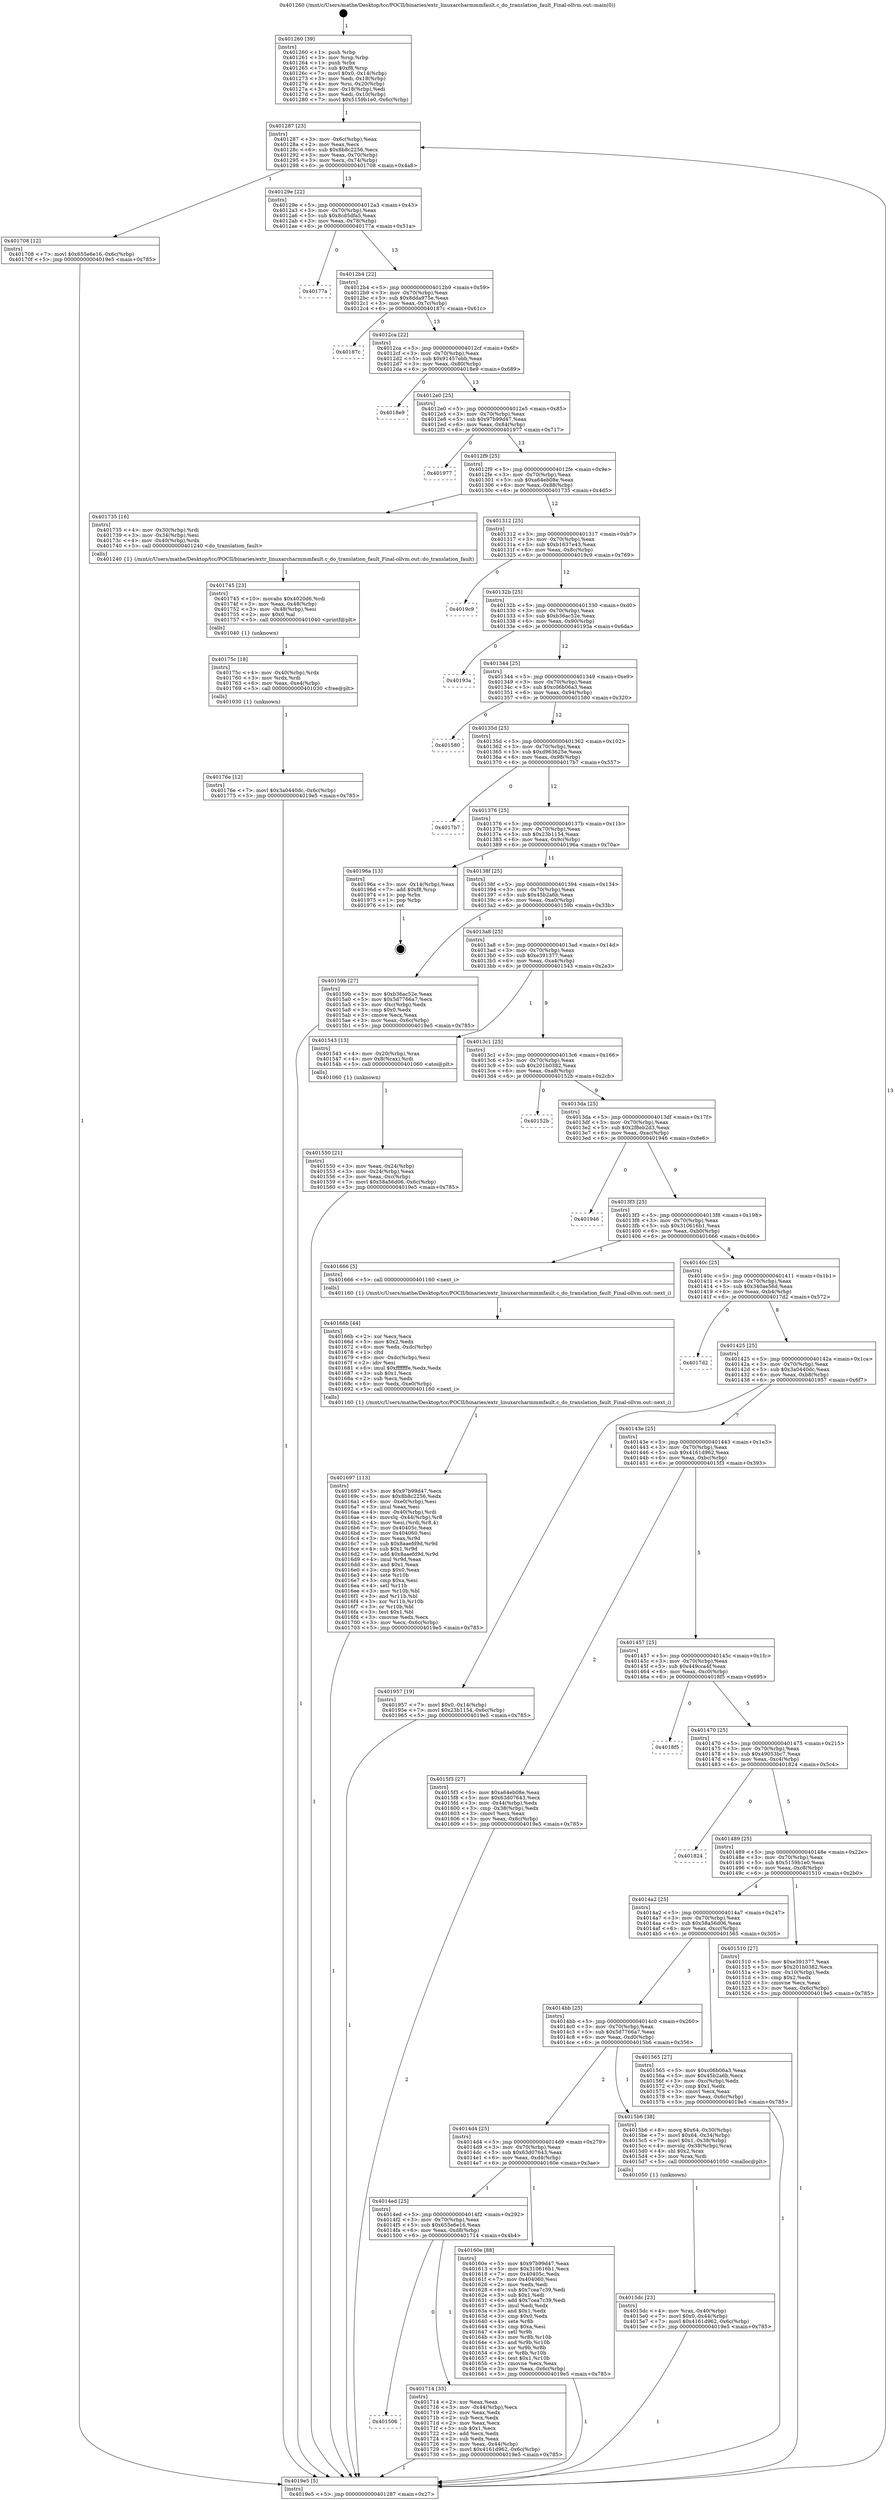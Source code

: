 digraph "0x401260" {
  label = "0x401260 (/mnt/c/Users/mathe/Desktop/tcc/POCII/binaries/extr_linuxarcharmmmfault.c_do_translation_fault_Final-ollvm.out::main(0))"
  labelloc = "t"
  node[shape=record]

  Entry [label="",width=0.3,height=0.3,shape=circle,fillcolor=black,style=filled]
  "0x401287" [label="{
     0x401287 [23]\l
     | [instrs]\l
     &nbsp;&nbsp;0x401287 \<+3\>: mov -0x6c(%rbp),%eax\l
     &nbsp;&nbsp;0x40128a \<+2\>: mov %eax,%ecx\l
     &nbsp;&nbsp;0x40128c \<+6\>: sub $0x8b8c2256,%ecx\l
     &nbsp;&nbsp;0x401292 \<+3\>: mov %eax,-0x70(%rbp)\l
     &nbsp;&nbsp;0x401295 \<+3\>: mov %ecx,-0x74(%rbp)\l
     &nbsp;&nbsp;0x401298 \<+6\>: je 0000000000401708 \<main+0x4a8\>\l
  }"]
  "0x401708" [label="{
     0x401708 [12]\l
     | [instrs]\l
     &nbsp;&nbsp;0x401708 \<+7\>: movl $0x655e6e16,-0x6c(%rbp)\l
     &nbsp;&nbsp;0x40170f \<+5\>: jmp 00000000004019e5 \<main+0x785\>\l
  }"]
  "0x40129e" [label="{
     0x40129e [22]\l
     | [instrs]\l
     &nbsp;&nbsp;0x40129e \<+5\>: jmp 00000000004012a3 \<main+0x43\>\l
     &nbsp;&nbsp;0x4012a3 \<+3\>: mov -0x70(%rbp),%eax\l
     &nbsp;&nbsp;0x4012a6 \<+5\>: sub $0x8cd5dfa5,%eax\l
     &nbsp;&nbsp;0x4012ab \<+3\>: mov %eax,-0x78(%rbp)\l
     &nbsp;&nbsp;0x4012ae \<+6\>: je 000000000040177a \<main+0x51a\>\l
  }"]
  Exit [label="",width=0.3,height=0.3,shape=circle,fillcolor=black,style=filled,peripheries=2]
  "0x40177a" [label="{
     0x40177a\l
  }", style=dashed]
  "0x4012b4" [label="{
     0x4012b4 [22]\l
     | [instrs]\l
     &nbsp;&nbsp;0x4012b4 \<+5\>: jmp 00000000004012b9 \<main+0x59\>\l
     &nbsp;&nbsp;0x4012b9 \<+3\>: mov -0x70(%rbp),%eax\l
     &nbsp;&nbsp;0x4012bc \<+5\>: sub $0x8dda975e,%eax\l
     &nbsp;&nbsp;0x4012c1 \<+3\>: mov %eax,-0x7c(%rbp)\l
     &nbsp;&nbsp;0x4012c4 \<+6\>: je 000000000040187c \<main+0x61c\>\l
  }"]
  "0x40176e" [label="{
     0x40176e [12]\l
     | [instrs]\l
     &nbsp;&nbsp;0x40176e \<+7\>: movl $0x3a0440dc,-0x6c(%rbp)\l
     &nbsp;&nbsp;0x401775 \<+5\>: jmp 00000000004019e5 \<main+0x785\>\l
  }"]
  "0x40187c" [label="{
     0x40187c\l
  }", style=dashed]
  "0x4012ca" [label="{
     0x4012ca [22]\l
     | [instrs]\l
     &nbsp;&nbsp;0x4012ca \<+5\>: jmp 00000000004012cf \<main+0x6f\>\l
     &nbsp;&nbsp;0x4012cf \<+3\>: mov -0x70(%rbp),%eax\l
     &nbsp;&nbsp;0x4012d2 \<+5\>: sub $0x91457ebb,%eax\l
     &nbsp;&nbsp;0x4012d7 \<+3\>: mov %eax,-0x80(%rbp)\l
     &nbsp;&nbsp;0x4012da \<+6\>: je 00000000004018e9 \<main+0x689\>\l
  }"]
  "0x40175c" [label="{
     0x40175c [18]\l
     | [instrs]\l
     &nbsp;&nbsp;0x40175c \<+4\>: mov -0x40(%rbp),%rdx\l
     &nbsp;&nbsp;0x401760 \<+3\>: mov %rdx,%rdi\l
     &nbsp;&nbsp;0x401763 \<+6\>: mov %eax,-0xe4(%rbp)\l
     &nbsp;&nbsp;0x401769 \<+5\>: call 0000000000401030 \<free@plt\>\l
     | [calls]\l
     &nbsp;&nbsp;0x401030 \{1\} (unknown)\l
  }"]
  "0x4018e9" [label="{
     0x4018e9\l
  }", style=dashed]
  "0x4012e0" [label="{
     0x4012e0 [25]\l
     | [instrs]\l
     &nbsp;&nbsp;0x4012e0 \<+5\>: jmp 00000000004012e5 \<main+0x85\>\l
     &nbsp;&nbsp;0x4012e5 \<+3\>: mov -0x70(%rbp),%eax\l
     &nbsp;&nbsp;0x4012e8 \<+5\>: sub $0x97b99d47,%eax\l
     &nbsp;&nbsp;0x4012ed \<+6\>: mov %eax,-0x84(%rbp)\l
     &nbsp;&nbsp;0x4012f3 \<+6\>: je 0000000000401977 \<main+0x717\>\l
  }"]
  "0x401745" [label="{
     0x401745 [23]\l
     | [instrs]\l
     &nbsp;&nbsp;0x401745 \<+10\>: movabs $0x4020d6,%rdi\l
     &nbsp;&nbsp;0x40174f \<+3\>: mov %eax,-0x48(%rbp)\l
     &nbsp;&nbsp;0x401752 \<+3\>: mov -0x48(%rbp),%esi\l
     &nbsp;&nbsp;0x401755 \<+2\>: mov $0x0,%al\l
     &nbsp;&nbsp;0x401757 \<+5\>: call 0000000000401040 \<printf@plt\>\l
     | [calls]\l
     &nbsp;&nbsp;0x401040 \{1\} (unknown)\l
  }"]
  "0x401977" [label="{
     0x401977\l
  }", style=dashed]
  "0x4012f9" [label="{
     0x4012f9 [25]\l
     | [instrs]\l
     &nbsp;&nbsp;0x4012f9 \<+5\>: jmp 00000000004012fe \<main+0x9e\>\l
     &nbsp;&nbsp;0x4012fe \<+3\>: mov -0x70(%rbp),%eax\l
     &nbsp;&nbsp;0x401301 \<+5\>: sub $0xa64eb08e,%eax\l
     &nbsp;&nbsp;0x401306 \<+6\>: mov %eax,-0x88(%rbp)\l
     &nbsp;&nbsp;0x40130c \<+6\>: je 0000000000401735 \<main+0x4d5\>\l
  }"]
  "0x401506" [label="{
     0x401506\l
  }", style=dashed]
  "0x401735" [label="{
     0x401735 [16]\l
     | [instrs]\l
     &nbsp;&nbsp;0x401735 \<+4\>: mov -0x30(%rbp),%rdi\l
     &nbsp;&nbsp;0x401739 \<+3\>: mov -0x34(%rbp),%esi\l
     &nbsp;&nbsp;0x40173c \<+4\>: mov -0x40(%rbp),%rdx\l
     &nbsp;&nbsp;0x401740 \<+5\>: call 0000000000401240 \<do_translation_fault\>\l
     | [calls]\l
     &nbsp;&nbsp;0x401240 \{1\} (/mnt/c/Users/mathe/Desktop/tcc/POCII/binaries/extr_linuxarcharmmmfault.c_do_translation_fault_Final-ollvm.out::do_translation_fault)\l
  }"]
  "0x401312" [label="{
     0x401312 [25]\l
     | [instrs]\l
     &nbsp;&nbsp;0x401312 \<+5\>: jmp 0000000000401317 \<main+0xb7\>\l
     &nbsp;&nbsp;0x401317 \<+3\>: mov -0x70(%rbp),%eax\l
     &nbsp;&nbsp;0x40131a \<+5\>: sub $0xb1637e43,%eax\l
     &nbsp;&nbsp;0x40131f \<+6\>: mov %eax,-0x8c(%rbp)\l
     &nbsp;&nbsp;0x401325 \<+6\>: je 00000000004019c9 \<main+0x769\>\l
  }"]
  "0x401714" [label="{
     0x401714 [33]\l
     | [instrs]\l
     &nbsp;&nbsp;0x401714 \<+2\>: xor %eax,%eax\l
     &nbsp;&nbsp;0x401716 \<+3\>: mov -0x44(%rbp),%ecx\l
     &nbsp;&nbsp;0x401719 \<+2\>: mov %eax,%edx\l
     &nbsp;&nbsp;0x40171b \<+2\>: sub %ecx,%edx\l
     &nbsp;&nbsp;0x40171d \<+2\>: mov %eax,%ecx\l
     &nbsp;&nbsp;0x40171f \<+3\>: sub $0x1,%ecx\l
     &nbsp;&nbsp;0x401722 \<+2\>: add %ecx,%edx\l
     &nbsp;&nbsp;0x401724 \<+2\>: sub %edx,%eax\l
     &nbsp;&nbsp;0x401726 \<+3\>: mov %eax,-0x44(%rbp)\l
     &nbsp;&nbsp;0x401729 \<+7\>: movl $0x4161d962,-0x6c(%rbp)\l
     &nbsp;&nbsp;0x401730 \<+5\>: jmp 00000000004019e5 \<main+0x785\>\l
  }"]
  "0x4019c9" [label="{
     0x4019c9\l
  }", style=dashed]
  "0x40132b" [label="{
     0x40132b [25]\l
     | [instrs]\l
     &nbsp;&nbsp;0x40132b \<+5\>: jmp 0000000000401330 \<main+0xd0\>\l
     &nbsp;&nbsp;0x401330 \<+3\>: mov -0x70(%rbp),%eax\l
     &nbsp;&nbsp;0x401333 \<+5\>: sub $0xb36ac52e,%eax\l
     &nbsp;&nbsp;0x401338 \<+6\>: mov %eax,-0x90(%rbp)\l
     &nbsp;&nbsp;0x40133e \<+6\>: je 000000000040193a \<main+0x6da\>\l
  }"]
  "0x401697" [label="{
     0x401697 [113]\l
     | [instrs]\l
     &nbsp;&nbsp;0x401697 \<+5\>: mov $0x97b99d47,%ecx\l
     &nbsp;&nbsp;0x40169c \<+5\>: mov $0x8b8c2256,%edx\l
     &nbsp;&nbsp;0x4016a1 \<+6\>: mov -0xe0(%rbp),%esi\l
     &nbsp;&nbsp;0x4016a7 \<+3\>: imul %eax,%esi\l
     &nbsp;&nbsp;0x4016aa \<+4\>: mov -0x40(%rbp),%rdi\l
     &nbsp;&nbsp;0x4016ae \<+4\>: movslq -0x44(%rbp),%r8\l
     &nbsp;&nbsp;0x4016b2 \<+4\>: mov %esi,(%rdi,%r8,4)\l
     &nbsp;&nbsp;0x4016b6 \<+7\>: mov 0x40405c,%eax\l
     &nbsp;&nbsp;0x4016bd \<+7\>: mov 0x404060,%esi\l
     &nbsp;&nbsp;0x4016c4 \<+3\>: mov %eax,%r9d\l
     &nbsp;&nbsp;0x4016c7 \<+7\>: sub $0x8aaefd9d,%r9d\l
     &nbsp;&nbsp;0x4016ce \<+4\>: sub $0x1,%r9d\l
     &nbsp;&nbsp;0x4016d2 \<+7\>: add $0x8aaefd9d,%r9d\l
     &nbsp;&nbsp;0x4016d9 \<+4\>: imul %r9d,%eax\l
     &nbsp;&nbsp;0x4016dd \<+3\>: and $0x1,%eax\l
     &nbsp;&nbsp;0x4016e0 \<+3\>: cmp $0x0,%eax\l
     &nbsp;&nbsp;0x4016e3 \<+4\>: sete %r10b\l
     &nbsp;&nbsp;0x4016e7 \<+3\>: cmp $0xa,%esi\l
     &nbsp;&nbsp;0x4016ea \<+4\>: setl %r11b\l
     &nbsp;&nbsp;0x4016ee \<+3\>: mov %r10b,%bl\l
     &nbsp;&nbsp;0x4016f1 \<+3\>: and %r11b,%bl\l
     &nbsp;&nbsp;0x4016f4 \<+3\>: xor %r11b,%r10b\l
     &nbsp;&nbsp;0x4016f7 \<+3\>: or %r10b,%bl\l
     &nbsp;&nbsp;0x4016fa \<+3\>: test $0x1,%bl\l
     &nbsp;&nbsp;0x4016fd \<+3\>: cmovne %edx,%ecx\l
     &nbsp;&nbsp;0x401700 \<+3\>: mov %ecx,-0x6c(%rbp)\l
     &nbsp;&nbsp;0x401703 \<+5\>: jmp 00000000004019e5 \<main+0x785\>\l
  }"]
  "0x40193a" [label="{
     0x40193a\l
  }", style=dashed]
  "0x401344" [label="{
     0x401344 [25]\l
     | [instrs]\l
     &nbsp;&nbsp;0x401344 \<+5\>: jmp 0000000000401349 \<main+0xe9\>\l
     &nbsp;&nbsp;0x401349 \<+3\>: mov -0x70(%rbp),%eax\l
     &nbsp;&nbsp;0x40134c \<+5\>: sub $0xc06b06a3,%eax\l
     &nbsp;&nbsp;0x401351 \<+6\>: mov %eax,-0x94(%rbp)\l
     &nbsp;&nbsp;0x401357 \<+6\>: je 0000000000401580 \<main+0x320\>\l
  }"]
  "0x40166b" [label="{
     0x40166b [44]\l
     | [instrs]\l
     &nbsp;&nbsp;0x40166b \<+2\>: xor %ecx,%ecx\l
     &nbsp;&nbsp;0x40166d \<+5\>: mov $0x2,%edx\l
     &nbsp;&nbsp;0x401672 \<+6\>: mov %edx,-0xdc(%rbp)\l
     &nbsp;&nbsp;0x401678 \<+1\>: cltd\l
     &nbsp;&nbsp;0x401679 \<+6\>: mov -0xdc(%rbp),%esi\l
     &nbsp;&nbsp;0x40167f \<+2\>: idiv %esi\l
     &nbsp;&nbsp;0x401681 \<+6\>: imul $0xfffffffe,%edx,%edx\l
     &nbsp;&nbsp;0x401687 \<+3\>: sub $0x1,%ecx\l
     &nbsp;&nbsp;0x40168a \<+2\>: sub %ecx,%edx\l
     &nbsp;&nbsp;0x40168c \<+6\>: mov %edx,-0xe0(%rbp)\l
     &nbsp;&nbsp;0x401692 \<+5\>: call 0000000000401160 \<next_i\>\l
     | [calls]\l
     &nbsp;&nbsp;0x401160 \{1\} (/mnt/c/Users/mathe/Desktop/tcc/POCII/binaries/extr_linuxarcharmmmfault.c_do_translation_fault_Final-ollvm.out::next_i)\l
  }"]
  "0x401580" [label="{
     0x401580\l
  }", style=dashed]
  "0x40135d" [label="{
     0x40135d [25]\l
     | [instrs]\l
     &nbsp;&nbsp;0x40135d \<+5\>: jmp 0000000000401362 \<main+0x102\>\l
     &nbsp;&nbsp;0x401362 \<+3\>: mov -0x70(%rbp),%eax\l
     &nbsp;&nbsp;0x401365 \<+5\>: sub $0xd963625e,%eax\l
     &nbsp;&nbsp;0x40136a \<+6\>: mov %eax,-0x98(%rbp)\l
     &nbsp;&nbsp;0x401370 \<+6\>: je 00000000004017b7 \<main+0x557\>\l
  }"]
  "0x4014ed" [label="{
     0x4014ed [25]\l
     | [instrs]\l
     &nbsp;&nbsp;0x4014ed \<+5\>: jmp 00000000004014f2 \<main+0x292\>\l
     &nbsp;&nbsp;0x4014f2 \<+3\>: mov -0x70(%rbp),%eax\l
     &nbsp;&nbsp;0x4014f5 \<+5\>: sub $0x655e6e16,%eax\l
     &nbsp;&nbsp;0x4014fa \<+6\>: mov %eax,-0xd8(%rbp)\l
     &nbsp;&nbsp;0x401500 \<+6\>: je 0000000000401714 \<main+0x4b4\>\l
  }"]
  "0x4017b7" [label="{
     0x4017b7\l
  }", style=dashed]
  "0x401376" [label="{
     0x401376 [25]\l
     | [instrs]\l
     &nbsp;&nbsp;0x401376 \<+5\>: jmp 000000000040137b \<main+0x11b\>\l
     &nbsp;&nbsp;0x40137b \<+3\>: mov -0x70(%rbp),%eax\l
     &nbsp;&nbsp;0x40137e \<+5\>: sub $0x23b1154,%eax\l
     &nbsp;&nbsp;0x401383 \<+6\>: mov %eax,-0x9c(%rbp)\l
     &nbsp;&nbsp;0x401389 \<+6\>: je 000000000040196a \<main+0x70a\>\l
  }"]
  "0x40160e" [label="{
     0x40160e [88]\l
     | [instrs]\l
     &nbsp;&nbsp;0x40160e \<+5\>: mov $0x97b99d47,%eax\l
     &nbsp;&nbsp;0x401613 \<+5\>: mov $0x310616b1,%ecx\l
     &nbsp;&nbsp;0x401618 \<+7\>: mov 0x40405c,%edx\l
     &nbsp;&nbsp;0x40161f \<+7\>: mov 0x404060,%esi\l
     &nbsp;&nbsp;0x401626 \<+2\>: mov %edx,%edi\l
     &nbsp;&nbsp;0x401628 \<+6\>: sub $0x7cea7c39,%edi\l
     &nbsp;&nbsp;0x40162e \<+3\>: sub $0x1,%edi\l
     &nbsp;&nbsp;0x401631 \<+6\>: add $0x7cea7c39,%edi\l
     &nbsp;&nbsp;0x401637 \<+3\>: imul %edi,%edx\l
     &nbsp;&nbsp;0x40163a \<+3\>: and $0x1,%edx\l
     &nbsp;&nbsp;0x40163d \<+3\>: cmp $0x0,%edx\l
     &nbsp;&nbsp;0x401640 \<+4\>: sete %r8b\l
     &nbsp;&nbsp;0x401644 \<+3\>: cmp $0xa,%esi\l
     &nbsp;&nbsp;0x401647 \<+4\>: setl %r9b\l
     &nbsp;&nbsp;0x40164b \<+3\>: mov %r8b,%r10b\l
     &nbsp;&nbsp;0x40164e \<+3\>: and %r9b,%r10b\l
     &nbsp;&nbsp;0x401651 \<+3\>: xor %r9b,%r8b\l
     &nbsp;&nbsp;0x401654 \<+3\>: or %r8b,%r10b\l
     &nbsp;&nbsp;0x401657 \<+4\>: test $0x1,%r10b\l
     &nbsp;&nbsp;0x40165b \<+3\>: cmovne %ecx,%eax\l
     &nbsp;&nbsp;0x40165e \<+3\>: mov %eax,-0x6c(%rbp)\l
     &nbsp;&nbsp;0x401661 \<+5\>: jmp 00000000004019e5 \<main+0x785\>\l
  }"]
  "0x40196a" [label="{
     0x40196a [13]\l
     | [instrs]\l
     &nbsp;&nbsp;0x40196a \<+3\>: mov -0x14(%rbp),%eax\l
     &nbsp;&nbsp;0x40196d \<+7\>: add $0xf8,%rsp\l
     &nbsp;&nbsp;0x401974 \<+1\>: pop %rbx\l
     &nbsp;&nbsp;0x401975 \<+1\>: pop %rbp\l
     &nbsp;&nbsp;0x401976 \<+1\>: ret\l
  }"]
  "0x40138f" [label="{
     0x40138f [25]\l
     | [instrs]\l
     &nbsp;&nbsp;0x40138f \<+5\>: jmp 0000000000401394 \<main+0x134\>\l
     &nbsp;&nbsp;0x401394 \<+3\>: mov -0x70(%rbp),%eax\l
     &nbsp;&nbsp;0x401397 \<+5\>: sub $0x45b2a6b,%eax\l
     &nbsp;&nbsp;0x40139c \<+6\>: mov %eax,-0xa0(%rbp)\l
     &nbsp;&nbsp;0x4013a2 \<+6\>: je 000000000040159b \<main+0x33b\>\l
  }"]
  "0x4015dc" [label="{
     0x4015dc [23]\l
     | [instrs]\l
     &nbsp;&nbsp;0x4015dc \<+4\>: mov %rax,-0x40(%rbp)\l
     &nbsp;&nbsp;0x4015e0 \<+7\>: movl $0x0,-0x44(%rbp)\l
     &nbsp;&nbsp;0x4015e7 \<+7\>: movl $0x4161d962,-0x6c(%rbp)\l
     &nbsp;&nbsp;0x4015ee \<+5\>: jmp 00000000004019e5 \<main+0x785\>\l
  }"]
  "0x40159b" [label="{
     0x40159b [27]\l
     | [instrs]\l
     &nbsp;&nbsp;0x40159b \<+5\>: mov $0xb36ac52e,%eax\l
     &nbsp;&nbsp;0x4015a0 \<+5\>: mov $0x5d7766a7,%ecx\l
     &nbsp;&nbsp;0x4015a5 \<+3\>: mov -0xc(%rbp),%edx\l
     &nbsp;&nbsp;0x4015a8 \<+3\>: cmp $0x0,%edx\l
     &nbsp;&nbsp;0x4015ab \<+3\>: cmove %ecx,%eax\l
     &nbsp;&nbsp;0x4015ae \<+3\>: mov %eax,-0x6c(%rbp)\l
     &nbsp;&nbsp;0x4015b1 \<+5\>: jmp 00000000004019e5 \<main+0x785\>\l
  }"]
  "0x4013a8" [label="{
     0x4013a8 [25]\l
     | [instrs]\l
     &nbsp;&nbsp;0x4013a8 \<+5\>: jmp 00000000004013ad \<main+0x14d\>\l
     &nbsp;&nbsp;0x4013ad \<+3\>: mov -0x70(%rbp),%eax\l
     &nbsp;&nbsp;0x4013b0 \<+5\>: sub $0xe391377,%eax\l
     &nbsp;&nbsp;0x4013b5 \<+6\>: mov %eax,-0xa4(%rbp)\l
     &nbsp;&nbsp;0x4013bb \<+6\>: je 0000000000401543 \<main+0x2e3\>\l
  }"]
  "0x4014d4" [label="{
     0x4014d4 [25]\l
     | [instrs]\l
     &nbsp;&nbsp;0x4014d4 \<+5\>: jmp 00000000004014d9 \<main+0x279\>\l
     &nbsp;&nbsp;0x4014d9 \<+3\>: mov -0x70(%rbp),%eax\l
     &nbsp;&nbsp;0x4014dc \<+5\>: sub $0x63d07643,%eax\l
     &nbsp;&nbsp;0x4014e1 \<+6\>: mov %eax,-0xd4(%rbp)\l
     &nbsp;&nbsp;0x4014e7 \<+6\>: je 000000000040160e \<main+0x3ae\>\l
  }"]
  "0x401543" [label="{
     0x401543 [13]\l
     | [instrs]\l
     &nbsp;&nbsp;0x401543 \<+4\>: mov -0x20(%rbp),%rax\l
     &nbsp;&nbsp;0x401547 \<+4\>: mov 0x8(%rax),%rdi\l
     &nbsp;&nbsp;0x40154b \<+5\>: call 0000000000401060 \<atoi@plt\>\l
     | [calls]\l
     &nbsp;&nbsp;0x401060 \{1\} (unknown)\l
  }"]
  "0x4013c1" [label="{
     0x4013c1 [25]\l
     | [instrs]\l
     &nbsp;&nbsp;0x4013c1 \<+5\>: jmp 00000000004013c6 \<main+0x166\>\l
     &nbsp;&nbsp;0x4013c6 \<+3\>: mov -0x70(%rbp),%eax\l
     &nbsp;&nbsp;0x4013c9 \<+5\>: sub $0x201b0382,%eax\l
     &nbsp;&nbsp;0x4013ce \<+6\>: mov %eax,-0xa8(%rbp)\l
     &nbsp;&nbsp;0x4013d4 \<+6\>: je 000000000040152b \<main+0x2cb\>\l
  }"]
  "0x4015b6" [label="{
     0x4015b6 [38]\l
     | [instrs]\l
     &nbsp;&nbsp;0x4015b6 \<+8\>: movq $0x64,-0x30(%rbp)\l
     &nbsp;&nbsp;0x4015be \<+7\>: movl $0x64,-0x34(%rbp)\l
     &nbsp;&nbsp;0x4015c5 \<+7\>: movl $0x1,-0x38(%rbp)\l
     &nbsp;&nbsp;0x4015cc \<+4\>: movslq -0x38(%rbp),%rax\l
     &nbsp;&nbsp;0x4015d0 \<+4\>: shl $0x2,%rax\l
     &nbsp;&nbsp;0x4015d4 \<+3\>: mov %rax,%rdi\l
     &nbsp;&nbsp;0x4015d7 \<+5\>: call 0000000000401050 \<malloc@plt\>\l
     | [calls]\l
     &nbsp;&nbsp;0x401050 \{1\} (unknown)\l
  }"]
  "0x40152b" [label="{
     0x40152b\l
  }", style=dashed]
  "0x4013da" [label="{
     0x4013da [25]\l
     | [instrs]\l
     &nbsp;&nbsp;0x4013da \<+5\>: jmp 00000000004013df \<main+0x17f\>\l
     &nbsp;&nbsp;0x4013df \<+3\>: mov -0x70(%rbp),%eax\l
     &nbsp;&nbsp;0x4013e2 \<+5\>: sub $0x2f8eb2d3,%eax\l
     &nbsp;&nbsp;0x4013e7 \<+6\>: mov %eax,-0xac(%rbp)\l
     &nbsp;&nbsp;0x4013ed \<+6\>: je 0000000000401946 \<main+0x6e6\>\l
  }"]
  "0x4014bb" [label="{
     0x4014bb [25]\l
     | [instrs]\l
     &nbsp;&nbsp;0x4014bb \<+5\>: jmp 00000000004014c0 \<main+0x260\>\l
     &nbsp;&nbsp;0x4014c0 \<+3\>: mov -0x70(%rbp),%eax\l
     &nbsp;&nbsp;0x4014c3 \<+5\>: sub $0x5d7766a7,%eax\l
     &nbsp;&nbsp;0x4014c8 \<+6\>: mov %eax,-0xd0(%rbp)\l
     &nbsp;&nbsp;0x4014ce \<+6\>: je 00000000004015b6 \<main+0x356\>\l
  }"]
  "0x401946" [label="{
     0x401946\l
  }", style=dashed]
  "0x4013f3" [label="{
     0x4013f3 [25]\l
     | [instrs]\l
     &nbsp;&nbsp;0x4013f3 \<+5\>: jmp 00000000004013f8 \<main+0x198\>\l
     &nbsp;&nbsp;0x4013f8 \<+3\>: mov -0x70(%rbp),%eax\l
     &nbsp;&nbsp;0x4013fb \<+5\>: sub $0x310616b1,%eax\l
     &nbsp;&nbsp;0x401400 \<+6\>: mov %eax,-0xb0(%rbp)\l
     &nbsp;&nbsp;0x401406 \<+6\>: je 0000000000401666 \<main+0x406\>\l
  }"]
  "0x401565" [label="{
     0x401565 [27]\l
     | [instrs]\l
     &nbsp;&nbsp;0x401565 \<+5\>: mov $0xc06b06a3,%eax\l
     &nbsp;&nbsp;0x40156a \<+5\>: mov $0x45b2a6b,%ecx\l
     &nbsp;&nbsp;0x40156f \<+3\>: mov -0xc(%rbp),%edx\l
     &nbsp;&nbsp;0x401572 \<+3\>: cmp $0x1,%edx\l
     &nbsp;&nbsp;0x401575 \<+3\>: cmovl %ecx,%eax\l
     &nbsp;&nbsp;0x401578 \<+3\>: mov %eax,-0x6c(%rbp)\l
     &nbsp;&nbsp;0x40157b \<+5\>: jmp 00000000004019e5 \<main+0x785\>\l
  }"]
  "0x401666" [label="{
     0x401666 [5]\l
     | [instrs]\l
     &nbsp;&nbsp;0x401666 \<+5\>: call 0000000000401160 \<next_i\>\l
     | [calls]\l
     &nbsp;&nbsp;0x401160 \{1\} (/mnt/c/Users/mathe/Desktop/tcc/POCII/binaries/extr_linuxarcharmmmfault.c_do_translation_fault_Final-ollvm.out::next_i)\l
  }"]
  "0x40140c" [label="{
     0x40140c [25]\l
     | [instrs]\l
     &nbsp;&nbsp;0x40140c \<+5\>: jmp 0000000000401411 \<main+0x1b1\>\l
     &nbsp;&nbsp;0x401411 \<+3\>: mov -0x70(%rbp),%eax\l
     &nbsp;&nbsp;0x401414 \<+5\>: sub $0x340ae56d,%eax\l
     &nbsp;&nbsp;0x401419 \<+6\>: mov %eax,-0xb4(%rbp)\l
     &nbsp;&nbsp;0x40141f \<+6\>: je 00000000004017d2 \<main+0x572\>\l
  }"]
  "0x401550" [label="{
     0x401550 [21]\l
     | [instrs]\l
     &nbsp;&nbsp;0x401550 \<+3\>: mov %eax,-0x24(%rbp)\l
     &nbsp;&nbsp;0x401553 \<+3\>: mov -0x24(%rbp),%eax\l
     &nbsp;&nbsp;0x401556 \<+3\>: mov %eax,-0xc(%rbp)\l
     &nbsp;&nbsp;0x401559 \<+7\>: movl $0x58a56d06,-0x6c(%rbp)\l
     &nbsp;&nbsp;0x401560 \<+5\>: jmp 00000000004019e5 \<main+0x785\>\l
  }"]
  "0x4017d2" [label="{
     0x4017d2\l
  }", style=dashed]
  "0x401425" [label="{
     0x401425 [25]\l
     | [instrs]\l
     &nbsp;&nbsp;0x401425 \<+5\>: jmp 000000000040142a \<main+0x1ca\>\l
     &nbsp;&nbsp;0x40142a \<+3\>: mov -0x70(%rbp),%eax\l
     &nbsp;&nbsp;0x40142d \<+5\>: sub $0x3a0440dc,%eax\l
     &nbsp;&nbsp;0x401432 \<+6\>: mov %eax,-0xb8(%rbp)\l
     &nbsp;&nbsp;0x401438 \<+6\>: je 0000000000401957 \<main+0x6f7\>\l
  }"]
  "0x401260" [label="{
     0x401260 [39]\l
     | [instrs]\l
     &nbsp;&nbsp;0x401260 \<+1\>: push %rbp\l
     &nbsp;&nbsp;0x401261 \<+3\>: mov %rsp,%rbp\l
     &nbsp;&nbsp;0x401264 \<+1\>: push %rbx\l
     &nbsp;&nbsp;0x401265 \<+7\>: sub $0xf8,%rsp\l
     &nbsp;&nbsp;0x40126c \<+7\>: movl $0x0,-0x14(%rbp)\l
     &nbsp;&nbsp;0x401273 \<+3\>: mov %edi,-0x18(%rbp)\l
     &nbsp;&nbsp;0x401276 \<+4\>: mov %rsi,-0x20(%rbp)\l
     &nbsp;&nbsp;0x40127a \<+3\>: mov -0x18(%rbp),%edi\l
     &nbsp;&nbsp;0x40127d \<+3\>: mov %edi,-0x10(%rbp)\l
     &nbsp;&nbsp;0x401280 \<+7\>: movl $0x5159b1e0,-0x6c(%rbp)\l
  }"]
  "0x401957" [label="{
     0x401957 [19]\l
     | [instrs]\l
     &nbsp;&nbsp;0x401957 \<+7\>: movl $0x0,-0x14(%rbp)\l
     &nbsp;&nbsp;0x40195e \<+7\>: movl $0x23b1154,-0x6c(%rbp)\l
     &nbsp;&nbsp;0x401965 \<+5\>: jmp 00000000004019e5 \<main+0x785\>\l
  }"]
  "0x40143e" [label="{
     0x40143e [25]\l
     | [instrs]\l
     &nbsp;&nbsp;0x40143e \<+5\>: jmp 0000000000401443 \<main+0x1e3\>\l
     &nbsp;&nbsp;0x401443 \<+3\>: mov -0x70(%rbp),%eax\l
     &nbsp;&nbsp;0x401446 \<+5\>: sub $0x4161d962,%eax\l
     &nbsp;&nbsp;0x40144b \<+6\>: mov %eax,-0xbc(%rbp)\l
     &nbsp;&nbsp;0x401451 \<+6\>: je 00000000004015f3 \<main+0x393\>\l
  }"]
  "0x4019e5" [label="{
     0x4019e5 [5]\l
     | [instrs]\l
     &nbsp;&nbsp;0x4019e5 \<+5\>: jmp 0000000000401287 \<main+0x27\>\l
  }"]
  "0x4015f3" [label="{
     0x4015f3 [27]\l
     | [instrs]\l
     &nbsp;&nbsp;0x4015f3 \<+5\>: mov $0xa64eb08e,%eax\l
     &nbsp;&nbsp;0x4015f8 \<+5\>: mov $0x63d07643,%ecx\l
     &nbsp;&nbsp;0x4015fd \<+3\>: mov -0x44(%rbp),%edx\l
     &nbsp;&nbsp;0x401600 \<+3\>: cmp -0x38(%rbp),%edx\l
     &nbsp;&nbsp;0x401603 \<+3\>: cmovl %ecx,%eax\l
     &nbsp;&nbsp;0x401606 \<+3\>: mov %eax,-0x6c(%rbp)\l
     &nbsp;&nbsp;0x401609 \<+5\>: jmp 00000000004019e5 \<main+0x785\>\l
  }"]
  "0x401457" [label="{
     0x401457 [25]\l
     | [instrs]\l
     &nbsp;&nbsp;0x401457 \<+5\>: jmp 000000000040145c \<main+0x1fc\>\l
     &nbsp;&nbsp;0x40145c \<+3\>: mov -0x70(%rbp),%eax\l
     &nbsp;&nbsp;0x40145f \<+5\>: sub $0x449cca4f,%eax\l
     &nbsp;&nbsp;0x401464 \<+6\>: mov %eax,-0xc0(%rbp)\l
     &nbsp;&nbsp;0x40146a \<+6\>: je 00000000004018f5 \<main+0x695\>\l
  }"]
  "0x4014a2" [label="{
     0x4014a2 [25]\l
     | [instrs]\l
     &nbsp;&nbsp;0x4014a2 \<+5\>: jmp 00000000004014a7 \<main+0x247\>\l
     &nbsp;&nbsp;0x4014a7 \<+3\>: mov -0x70(%rbp),%eax\l
     &nbsp;&nbsp;0x4014aa \<+5\>: sub $0x58a56d06,%eax\l
     &nbsp;&nbsp;0x4014af \<+6\>: mov %eax,-0xcc(%rbp)\l
     &nbsp;&nbsp;0x4014b5 \<+6\>: je 0000000000401565 \<main+0x305\>\l
  }"]
  "0x4018f5" [label="{
     0x4018f5\l
  }", style=dashed]
  "0x401470" [label="{
     0x401470 [25]\l
     | [instrs]\l
     &nbsp;&nbsp;0x401470 \<+5\>: jmp 0000000000401475 \<main+0x215\>\l
     &nbsp;&nbsp;0x401475 \<+3\>: mov -0x70(%rbp),%eax\l
     &nbsp;&nbsp;0x401478 \<+5\>: sub $0x49053bc7,%eax\l
     &nbsp;&nbsp;0x40147d \<+6\>: mov %eax,-0xc4(%rbp)\l
     &nbsp;&nbsp;0x401483 \<+6\>: je 0000000000401824 \<main+0x5c4\>\l
  }"]
  "0x401510" [label="{
     0x401510 [27]\l
     | [instrs]\l
     &nbsp;&nbsp;0x401510 \<+5\>: mov $0xe391377,%eax\l
     &nbsp;&nbsp;0x401515 \<+5\>: mov $0x201b0382,%ecx\l
     &nbsp;&nbsp;0x40151a \<+3\>: mov -0x10(%rbp),%edx\l
     &nbsp;&nbsp;0x40151d \<+3\>: cmp $0x2,%edx\l
     &nbsp;&nbsp;0x401520 \<+3\>: cmovne %ecx,%eax\l
     &nbsp;&nbsp;0x401523 \<+3\>: mov %eax,-0x6c(%rbp)\l
     &nbsp;&nbsp;0x401526 \<+5\>: jmp 00000000004019e5 \<main+0x785\>\l
  }"]
  "0x401824" [label="{
     0x401824\l
  }", style=dashed]
  "0x401489" [label="{
     0x401489 [25]\l
     | [instrs]\l
     &nbsp;&nbsp;0x401489 \<+5\>: jmp 000000000040148e \<main+0x22e\>\l
     &nbsp;&nbsp;0x40148e \<+3\>: mov -0x70(%rbp),%eax\l
     &nbsp;&nbsp;0x401491 \<+5\>: sub $0x5159b1e0,%eax\l
     &nbsp;&nbsp;0x401496 \<+6\>: mov %eax,-0xc8(%rbp)\l
     &nbsp;&nbsp;0x40149c \<+6\>: je 0000000000401510 \<main+0x2b0\>\l
  }"]
  Entry -> "0x401260" [label=" 1"]
  "0x401287" -> "0x401708" [label=" 1"]
  "0x401287" -> "0x40129e" [label=" 13"]
  "0x40196a" -> Exit [label=" 1"]
  "0x40129e" -> "0x40177a" [label=" 0"]
  "0x40129e" -> "0x4012b4" [label=" 13"]
  "0x401957" -> "0x4019e5" [label=" 1"]
  "0x4012b4" -> "0x40187c" [label=" 0"]
  "0x4012b4" -> "0x4012ca" [label=" 13"]
  "0x40176e" -> "0x4019e5" [label=" 1"]
  "0x4012ca" -> "0x4018e9" [label=" 0"]
  "0x4012ca" -> "0x4012e0" [label=" 13"]
  "0x40175c" -> "0x40176e" [label=" 1"]
  "0x4012e0" -> "0x401977" [label=" 0"]
  "0x4012e0" -> "0x4012f9" [label=" 13"]
  "0x401745" -> "0x40175c" [label=" 1"]
  "0x4012f9" -> "0x401735" [label=" 1"]
  "0x4012f9" -> "0x401312" [label=" 12"]
  "0x401735" -> "0x401745" [label=" 1"]
  "0x401312" -> "0x4019c9" [label=" 0"]
  "0x401312" -> "0x40132b" [label=" 12"]
  "0x401714" -> "0x4019e5" [label=" 1"]
  "0x40132b" -> "0x40193a" [label=" 0"]
  "0x40132b" -> "0x401344" [label=" 12"]
  "0x4014ed" -> "0x401714" [label=" 1"]
  "0x401344" -> "0x401580" [label=" 0"]
  "0x401344" -> "0x40135d" [label=" 12"]
  "0x4014ed" -> "0x401506" [label=" 0"]
  "0x40135d" -> "0x4017b7" [label=" 0"]
  "0x40135d" -> "0x401376" [label=" 12"]
  "0x401708" -> "0x4019e5" [label=" 1"]
  "0x401376" -> "0x40196a" [label=" 1"]
  "0x401376" -> "0x40138f" [label=" 11"]
  "0x401697" -> "0x4019e5" [label=" 1"]
  "0x40138f" -> "0x40159b" [label=" 1"]
  "0x40138f" -> "0x4013a8" [label=" 10"]
  "0x401666" -> "0x40166b" [label=" 1"]
  "0x4013a8" -> "0x401543" [label=" 1"]
  "0x4013a8" -> "0x4013c1" [label=" 9"]
  "0x40160e" -> "0x4019e5" [label=" 1"]
  "0x4013c1" -> "0x40152b" [label=" 0"]
  "0x4013c1" -> "0x4013da" [label=" 9"]
  "0x4014d4" -> "0x4014ed" [label=" 1"]
  "0x4013da" -> "0x401946" [label=" 0"]
  "0x4013da" -> "0x4013f3" [label=" 9"]
  "0x40166b" -> "0x401697" [label=" 1"]
  "0x4013f3" -> "0x401666" [label=" 1"]
  "0x4013f3" -> "0x40140c" [label=" 8"]
  "0x4015f3" -> "0x4019e5" [label=" 2"]
  "0x40140c" -> "0x4017d2" [label=" 0"]
  "0x40140c" -> "0x401425" [label=" 8"]
  "0x4015b6" -> "0x4015dc" [label=" 1"]
  "0x401425" -> "0x401957" [label=" 1"]
  "0x401425" -> "0x40143e" [label=" 7"]
  "0x4014bb" -> "0x4014d4" [label=" 2"]
  "0x40143e" -> "0x4015f3" [label=" 2"]
  "0x40143e" -> "0x401457" [label=" 5"]
  "0x4014bb" -> "0x4015b6" [label=" 1"]
  "0x401457" -> "0x4018f5" [label=" 0"]
  "0x401457" -> "0x401470" [label=" 5"]
  "0x4014d4" -> "0x40160e" [label=" 1"]
  "0x401470" -> "0x401824" [label=" 0"]
  "0x401470" -> "0x401489" [label=" 5"]
  "0x40159b" -> "0x4019e5" [label=" 1"]
  "0x401489" -> "0x401510" [label=" 1"]
  "0x401489" -> "0x4014a2" [label=" 4"]
  "0x401510" -> "0x4019e5" [label=" 1"]
  "0x401260" -> "0x401287" [label=" 1"]
  "0x4019e5" -> "0x401287" [label=" 13"]
  "0x401543" -> "0x401550" [label=" 1"]
  "0x401550" -> "0x4019e5" [label=" 1"]
  "0x4015dc" -> "0x4019e5" [label=" 1"]
  "0x4014a2" -> "0x401565" [label=" 1"]
  "0x4014a2" -> "0x4014bb" [label=" 3"]
  "0x401565" -> "0x4019e5" [label=" 1"]
}
